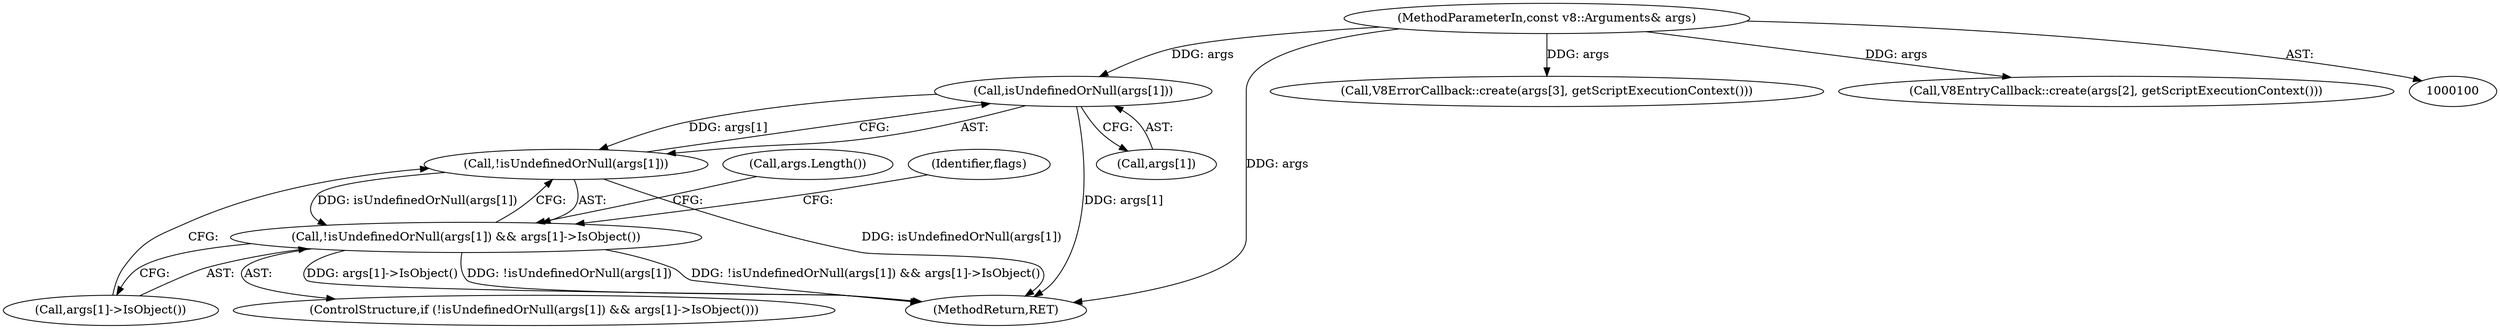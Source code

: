 digraph "0_Chrome_e9372a1bfd3588a80fcf49aa07321f0971dd6091_50@array" {
"1000128" [label="(Call,isUndefinedOrNull(args[1]))"];
"1000101" [label="(MethodParameterIn,const v8::Arguments& args)"];
"1000127" [label="(Call,!isUndefinedOrNull(args[1]))"];
"1000126" [label="(Call,!isUndefinedOrNull(args[1]) && args[1]->IsObject())"];
"1000132" [label="(Call,args[1]->IsObject())"];
"1000101" [label="(MethodParameterIn,const v8::Arguments& args)"];
"1000128" [label="(Call,isUndefinedOrNull(args[1]))"];
"1000126" [label="(Call,!isUndefinedOrNull(args[1]) && args[1]->IsObject())"];
"1000129" [label="(Call,args[1])"];
"1000187" [label="(Call,args.Length())"];
"1000135" [label="(Identifier,flags)"];
"1000240" [label="(MethodReturn,RET)"];
"1000127" [label="(Call,!isUndefinedOrNull(args[1]))"];
"1000230" [label="(Call,V8ErrorCallback::create(args[3], getScriptExecutionContext()))"];
"1000204" [label="(Call,V8EntryCallback::create(args[2], getScriptExecutionContext()))"];
"1000125" [label="(ControlStructure,if (!isUndefinedOrNull(args[1]) && args[1]->IsObject()))"];
"1000128" -> "1000127"  [label="AST: "];
"1000128" -> "1000129"  [label="CFG: "];
"1000129" -> "1000128"  [label="AST: "];
"1000127" -> "1000128"  [label="CFG: "];
"1000128" -> "1000240"  [label="DDG: args[1]"];
"1000128" -> "1000127"  [label="DDG: args[1]"];
"1000101" -> "1000128"  [label="DDG: args"];
"1000101" -> "1000100"  [label="AST: "];
"1000101" -> "1000240"  [label="DDG: args"];
"1000101" -> "1000204"  [label="DDG: args"];
"1000101" -> "1000230"  [label="DDG: args"];
"1000127" -> "1000126"  [label="AST: "];
"1000132" -> "1000127"  [label="CFG: "];
"1000126" -> "1000127"  [label="CFG: "];
"1000127" -> "1000240"  [label="DDG: isUndefinedOrNull(args[1])"];
"1000127" -> "1000126"  [label="DDG: isUndefinedOrNull(args[1])"];
"1000126" -> "1000125"  [label="AST: "];
"1000126" -> "1000132"  [label="CFG: "];
"1000132" -> "1000126"  [label="AST: "];
"1000135" -> "1000126"  [label="CFG: "];
"1000187" -> "1000126"  [label="CFG: "];
"1000126" -> "1000240"  [label="DDG: !isUndefinedOrNull(args[1])"];
"1000126" -> "1000240"  [label="DDG: !isUndefinedOrNull(args[1]) && args[1]->IsObject()"];
"1000126" -> "1000240"  [label="DDG: args[1]->IsObject()"];
}
